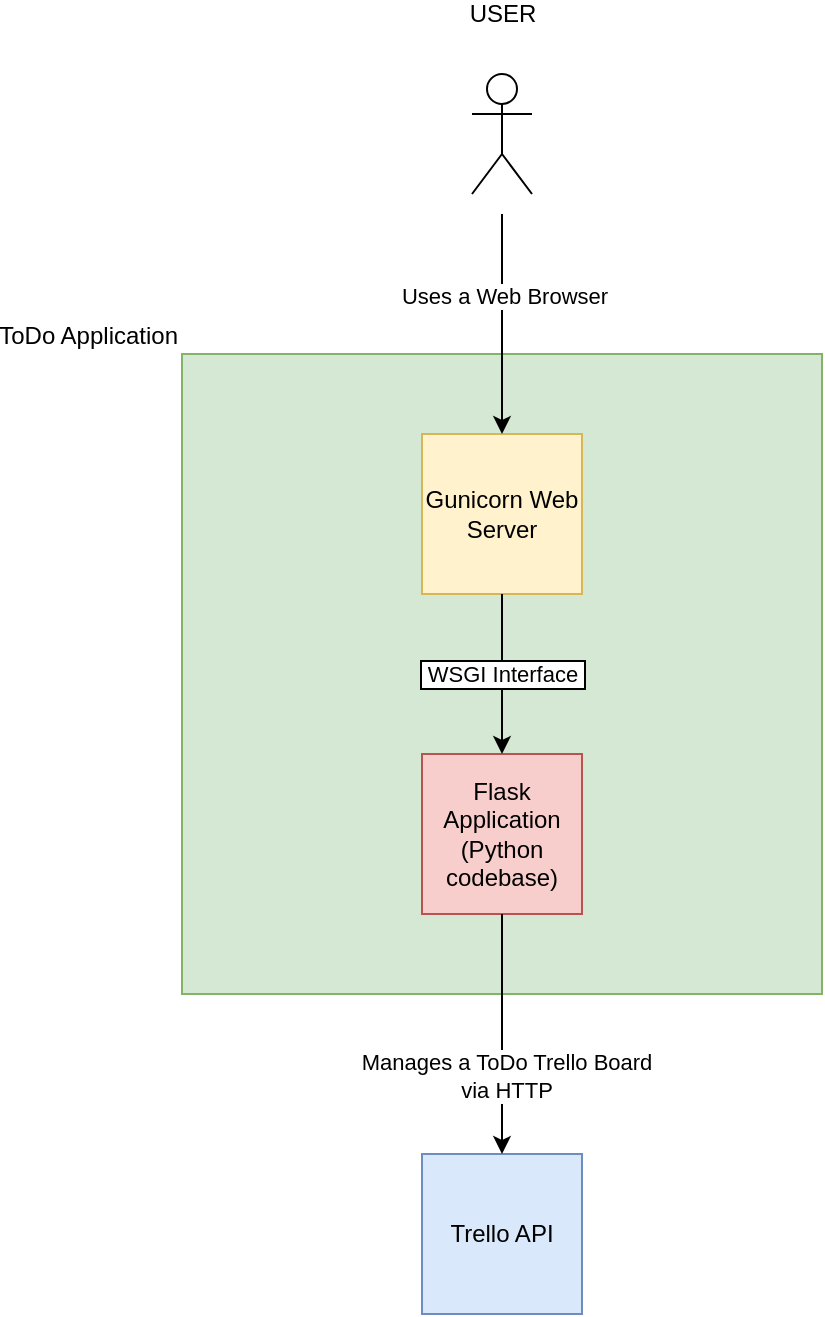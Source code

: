 <mxfile version="20.8.10" type="onedrive"><diagram name="Page-1" id="zGEZ1fUMrBhYlBAX5udi"><mxGraphModel grid="1" page="1" gridSize="10" guides="1" tooltips="1" connect="1" arrows="1" fold="1" pageScale="1" pageWidth="827" pageHeight="1169" math="0" shadow="0"><root><mxCell id="0"/><mxCell id="1" parent="0"/><mxCell id="i6YeNnhpsO-ZBB3gcfSI-7" style="edgeStyle=orthogonalEdgeStyle;rounded=0;orthogonalLoop=1;jettySize=auto;html=1;exitX=0.5;exitY=1;exitDx=0;exitDy=0;" edge="1" parent="1" source="i6YeNnhpsO-ZBB3gcfSI-1" target="i6YeNnhpsO-ZBB3gcfSI-1"><mxGeometry relative="1" as="geometry"><mxPoint x="280" y="530" as="targetPoint"/></mxGeometry></mxCell><mxCell id="i6YeNnhpsO-ZBB3gcfSI-1" value="ToDo Application" style="whiteSpace=wrap;html=1;aspect=fixed;labelPosition=left;verticalLabelPosition=top;align=right;verticalAlign=bottom;fillColor=#d5e8d4;strokeColor=#82b366;" vertex="1" parent="1"><mxGeometry x="120" y="200" width="320" height="320" as="geometry"/></mxCell><mxCell id="i6YeNnhpsO-ZBB3gcfSI-2" value="USER" style="shape=umlActor;verticalLabelPosition=top;verticalAlign=middle;html=1;outlineConnect=0;labelPosition=center;align=center;" vertex="1" parent="1"><mxGeometry x="265" y="60" width="30" height="60" as="geometry"/></mxCell><mxCell id="i6YeNnhpsO-ZBB3gcfSI-5" value="Trello API" style="whiteSpace=wrap;html=1;aspect=fixed;fillColor=#dae8fc;strokeColor=#6c8ebf;" vertex="1" parent="1"><mxGeometry x="240" y="600" width="80" height="80" as="geometry"/></mxCell><mxCell id="i6YeNnhpsO-ZBB3gcfSI-9" value="Gunicorn Web Server" style="whiteSpace=wrap;html=1;aspect=fixed;fillColor=#fff2cc;strokeColor=#d6b656;" vertex="1" parent="1"><mxGeometry x="240" y="240" width="80" height="80" as="geometry"/></mxCell><mxCell id="i6YeNnhpsO-ZBB3gcfSI-12" value="Flask Application&lt;br&gt;(Python codebase)" style="whiteSpace=wrap;html=1;aspect=fixed;fillColor=#f8cecc;strokeColor=#b85450;" vertex="1" parent="1"><mxGeometry x="240" y="400" width="80" height="80" as="geometry"/></mxCell><mxCell id="Qae6spOPuz_eaHDE9vwW-1" value="" style="endArrow=classic;html=1;rounded=0;entryX=0.5;entryY=0;entryDx=0;entryDy=0;" edge="1" parent="1" target="i6YeNnhpsO-ZBB3gcfSI-9"><mxGeometry width="50" height="50" relative="1" as="geometry"><mxPoint x="280" y="130" as="sourcePoint"/><mxPoint x="280" y="200" as="targetPoint"/></mxGeometry></mxCell><mxCell id="Qae6spOPuz_eaHDE9vwW-2" value="Uses a Web Browser" style="edgeLabel;html=1;align=center;verticalAlign=middle;resizable=0;points=[];" connectable="0" vertex="1" parent="Qae6spOPuz_eaHDE9vwW-1"><mxGeometry x="-0.266" y="1" relative="1" as="geometry"><mxPoint as="offset"/></mxGeometry></mxCell><mxCell id="Qae6spOPuz_eaHDE9vwW-5" value="" style="endArrow=classic;html=1;rounded=0;entryX=0.5;entryY=0;entryDx=0;entryDy=0;exitX=0.5;exitY=1;exitDx=0;exitDy=0;" edge="1" parent="1" source="i6YeNnhpsO-ZBB3gcfSI-9" target="i6YeNnhpsO-ZBB3gcfSI-12"><mxGeometry width="50" height="50" relative="1" as="geometry"><mxPoint x="390" y="460" as="sourcePoint"/><mxPoint x="440" y="410" as="targetPoint"/><Array as="points"/></mxGeometry></mxCell><mxCell id="Qae6spOPuz_eaHDE9vwW-6" value="&amp;nbsp;WSGI Interface&amp;nbsp;" style="edgeLabel;html=1;align=center;verticalAlign=middle;resizable=0;points=[];labelBorderColor=default;" connectable="0" vertex="1" parent="Qae6spOPuz_eaHDE9vwW-5"><mxGeometry x="0.45" y="-1" relative="1" as="geometry"><mxPoint x="1" y="-18" as="offset"/></mxGeometry></mxCell><mxCell id="Qae6spOPuz_eaHDE9vwW-3" value="" style="endArrow=classic;html=1;rounded=0;entryX=0.5;entryY=0;entryDx=0;entryDy=0;exitX=0.5;exitY=1;exitDx=0;exitDy=0;" edge="1" parent="1" source="i6YeNnhpsO-ZBB3gcfSI-12" target="i6YeNnhpsO-ZBB3gcfSI-5"><mxGeometry width="50" height="50" relative="1" as="geometry"><mxPoint x="280" y="520" as="sourcePoint"/><mxPoint x="330" y="470" as="targetPoint"/><Array as="points"><mxPoint x="280" y="550"/></Array></mxGeometry></mxCell><mxCell id="Qae6spOPuz_eaHDE9vwW-4" value="Manages a ToDo Trello Board&lt;br&gt;via HTTP" style="edgeLabel;html=1;align=center;verticalAlign=middle;resizable=0;points=[];" connectable="0" vertex="1" parent="Qae6spOPuz_eaHDE9vwW-3"><mxGeometry x="0.025" y="2" relative="1" as="geometry"><mxPoint y="19" as="offset"/></mxGeometry></mxCell></root></mxGraphModel></diagram></mxfile>